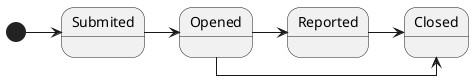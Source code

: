 @startuml my-state-diagram

skinparam linetype ortho
skinparam shadowing false

[*] -> Submited
Submited -> Opened
Opened -> Closed
Opened -> Reported
Reported -> Closed


' [*] -> State1
' State1 --> State2 : Succeeded
' State1 --> [*] : Aborted
' State2 --> State3 : Succeeded
' State2 --> [*] : Aborted
' state State3 {
'   state "Accumulate Enough Data" as long1
'   long1 : Just a test
'   [*] --> long1
'   long1 --> long1 : New Data
'   long1 --> ProcessData : Enough Data
'   State2 --> [H]: Resume
' }
' State3 --> State2 : Pause
' State2 --> State3[H*]: DeepResume
' State3 --> State3 : Failed
' State3 --> [*] : Succeeded / Save Result
' State3 --> [*] : Aborted
@enduml